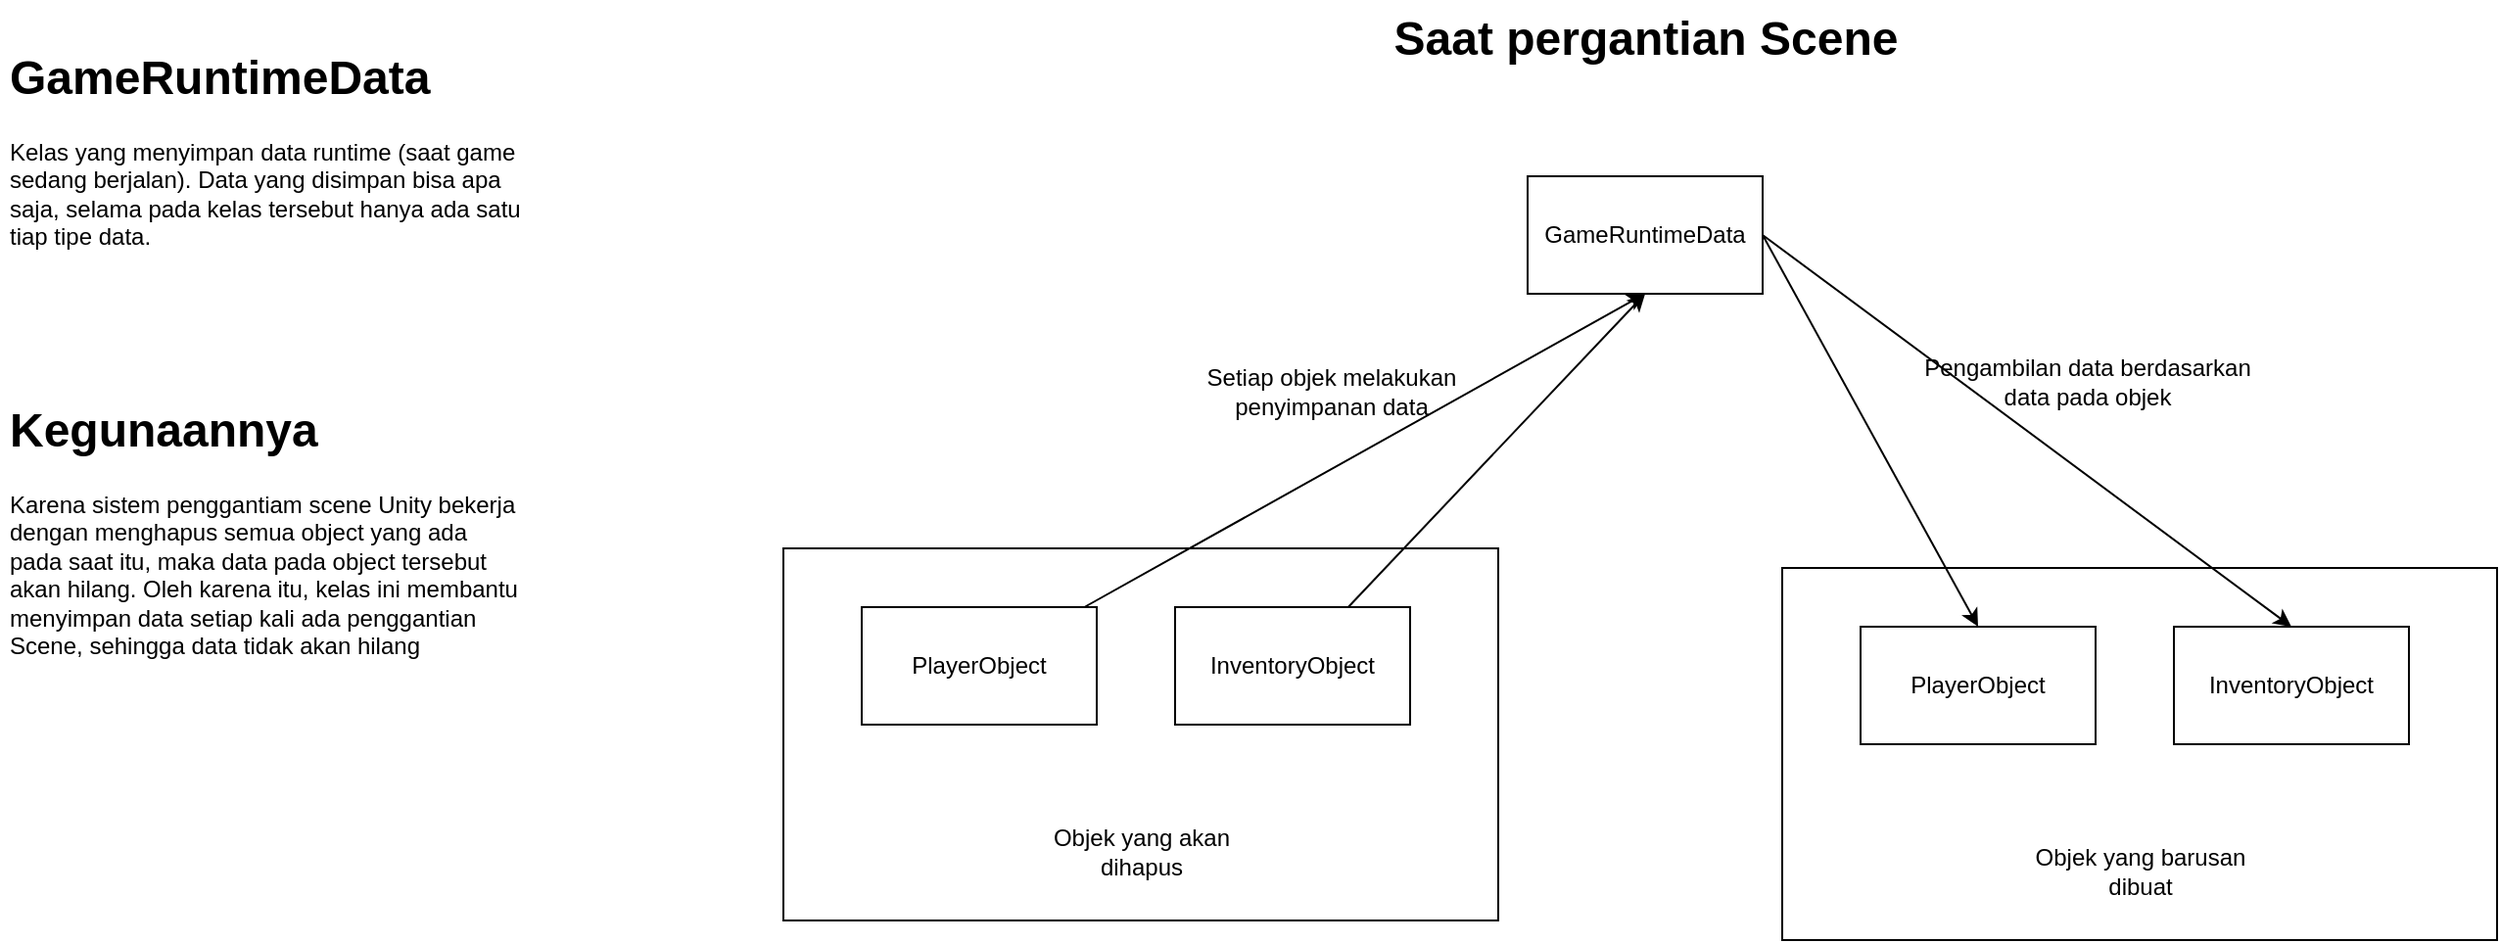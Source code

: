 <mxfile>
    <diagram id="49gne_mRPqOiUbtoT3TP" name="Page-1">
        <mxGraphModel dx="1449" dy="934" grid="1" gridSize="10" guides="1" tooltips="1" connect="1" arrows="1" fold="1" page="1" pageScale="1" pageWidth="850" pageHeight="1100" math="0" shadow="0">
            <root>
                <mxCell id="0"/>
                <mxCell id="1" parent="0"/>
                <mxCell id="12" value="" style="rounded=0;whiteSpace=wrap;html=1;" vertex="1" parent="1">
                    <mxGeometry x="490" y="350" width="365" height="190" as="geometry"/>
                </mxCell>
                <mxCell id="2" value="&lt;h1&gt;GameRuntimeData&lt;/h1&gt;&lt;p&gt;Kelas yang menyimpan data runtime (saat game sedang berjalan). Data yang disimpan bisa apa saja, selama pada kelas tersebut hanya ada satu tiap tipe data.&lt;/p&gt;" style="text;html=1;strokeColor=none;fillColor=none;spacing=5;spacingTop=-20;whiteSpace=wrap;overflow=hidden;rounded=0;" vertex="1" parent="1">
                    <mxGeometry x="90" y="90" width="270" height="150" as="geometry"/>
                </mxCell>
                <mxCell id="3" value="&lt;h1&gt;Kegunaannya&lt;/h1&gt;&lt;p&gt;Karena sistem penggantiam scene Unity bekerja dengan menghapus semua object yang ada pada saat itu, maka data pada object tersebut akan hilang. Oleh karena itu, kelas ini membantu menyimpan data setiap kali ada penggantian Scene, sehingga data tidak akan hilang&lt;/p&gt;" style="text;html=1;strokeColor=none;fillColor=none;spacing=5;spacingTop=-20;whiteSpace=wrap;overflow=hidden;rounded=0;" vertex="1" parent="1">
                    <mxGeometry x="90" y="270" width="270" height="150" as="geometry"/>
                </mxCell>
                <mxCell id="5" value="GameRuntimeData" style="rounded=0;whiteSpace=wrap;html=1;" vertex="1" parent="1">
                    <mxGeometry x="870" y="160" width="120" height="60" as="geometry"/>
                </mxCell>
                <mxCell id="6" value="PlayerObject" style="rounded=0;whiteSpace=wrap;html=1;" vertex="1" parent="1">
                    <mxGeometry x="530" y="380" width="120" height="60" as="geometry"/>
                </mxCell>
                <mxCell id="7" value="InventoryObject" style="rounded=0;whiteSpace=wrap;html=1;" vertex="1" parent="1">
                    <mxGeometry x="690" y="380" width="120" height="60" as="geometry"/>
                </mxCell>
                <mxCell id="8" value="Saat pergantian Scene" style="text;strokeColor=none;fillColor=none;html=1;fontSize=24;fontStyle=1;verticalAlign=middle;align=center;" vertex="1" parent="1">
                    <mxGeometry x="880" y="70" width="100" height="40" as="geometry"/>
                </mxCell>
                <mxCell id="9" value="" style="endArrow=classic;html=1;entryX=0.5;entryY=1;entryDx=0;entryDy=0;" edge="1" parent="1" source="6" target="5">
                    <mxGeometry width="50" height="50" relative="1" as="geometry">
                        <mxPoint x="660" y="370" as="sourcePoint"/>
                        <mxPoint x="710" y="320" as="targetPoint"/>
                    </mxGeometry>
                </mxCell>
                <mxCell id="10" value="" style="endArrow=classic;html=1;entryX=0.5;entryY=1;entryDx=0;entryDy=0;" edge="1" parent="1" source="7" target="5">
                    <mxGeometry width="50" height="50" relative="1" as="geometry">
                        <mxPoint x="646.364" y="390" as="sourcePoint"/>
                        <mxPoint x="893.636" y="230" as="targetPoint"/>
                    </mxGeometry>
                </mxCell>
                <mxCell id="11" value="Setiap objek melakukan penyimpanan data" style="text;html=1;strokeColor=none;fillColor=none;align=center;verticalAlign=middle;whiteSpace=wrap;rounded=0;" vertex="1" parent="1">
                    <mxGeometry x="700" y="260" width="140" height="20" as="geometry"/>
                </mxCell>
                <mxCell id="13" value="Objek yang akan dihapus" style="text;html=1;strokeColor=none;fillColor=none;align=center;verticalAlign=middle;whiteSpace=wrap;rounded=0;" vertex="1" parent="1">
                    <mxGeometry x="613.75" y="490" width="117.5" height="30" as="geometry"/>
                </mxCell>
                <mxCell id="14" value="" style="rounded=0;whiteSpace=wrap;html=1;" vertex="1" parent="1">
                    <mxGeometry x="1000" y="360" width="365" height="190" as="geometry"/>
                </mxCell>
                <mxCell id="15" value="PlayerObject" style="rounded=0;whiteSpace=wrap;html=1;" vertex="1" parent="1">
                    <mxGeometry x="1040" y="390" width="120" height="60" as="geometry"/>
                </mxCell>
                <mxCell id="16" value="InventoryObject" style="rounded=0;whiteSpace=wrap;html=1;" vertex="1" parent="1">
                    <mxGeometry x="1200" y="390" width="120" height="60" as="geometry"/>
                </mxCell>
                <mxCell id="17" value="Objek yang barusan dibuat" style="text;html=1;strokeColor=none;fillColor=none;align=center;verticalAlign=middle;whiteSpace=wrap;rounded=0;" vertex="1" parent="1">
                    <mxGeometry x="1123.75" y="500" width="117.5" height="30" as="geometry"/>
                </mxCell>
                <mxCell id="18" value="" style="endArrow=classic;html=1;entryX=0.5;entryY=0;entryDx=0;entryDy=0;exitX=1;exitY=0.5;exitDx=0;exitDy=0;" edge="1" parent="1" source="5" target="15">
                    <mxGeometry width="50" height="50" relative="1" as="geometry">
                        <mxPoint x="653.684" y="390" as="sourcePoint"/>
                        <mxPoint x="940" y="230" as="targetPoint"/>
                    </mxGeometry>
                </mxCell>
                <mxCell id="19" value="" style="endArrow=classic;html=1;entryX=0.5;entryY=0;entryDx=0;entryDy=0;exitX=1;exitY=0.5;exitDx=0;exitDy=0;" edge="1" parent="1" source="5" target="16">
                    <mxGeometry width="50" height="50" relative="1" as="geometry">
                        <mxPoint x="965.5" y="230" as="sourcePoint"/>
                        <mxPoint x="1110" y="400" as="targetPoint"/>
                    </mxGeometry>
                </mxCell>
                <mxCell id="20" value="Pengambilan data berdasarkan data pada objek" style="text;html=1;strokeColor=none;fillColor=none;align=center;verticalAlign=middle;whiteSpace=wrap;rounded=0;" vertex="1" parent="1">
                    <mxGeometry x="1071.25" y="250" width="170" height="30" as="geometry"/>
                </mxCell>
            </root>
        </mxGraphModel>
    </diagram>
</mxfile>